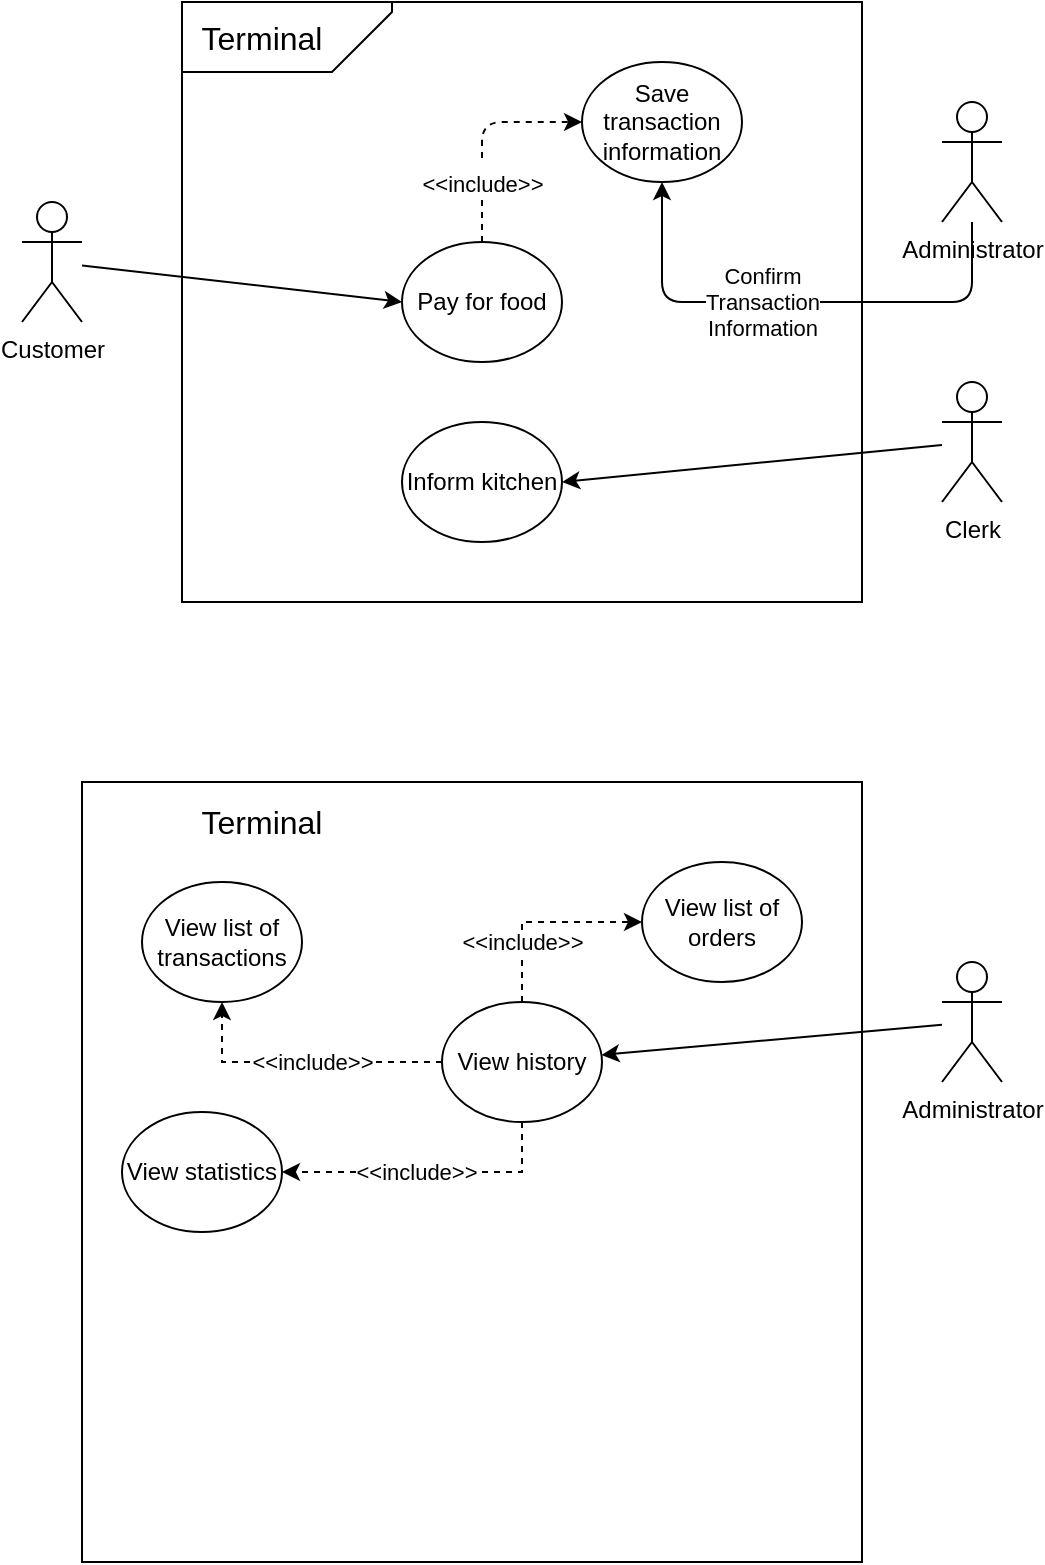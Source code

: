 <mxfile version="14.6.1" type="github">
  <diagram id="fI2FRLbe9Thx7USrb-zm" name="Page-1">
    <mxGraphModel dx="1062" dy="584" grid="1" gridSize="10" guides="1" tooltips="1" connect="1" arrows="1" fold="1" page="1" pageScale="1" pageWidth="850" pageHeight="1100" math="0" shadow="0">
      <root>
        <mxCell id="0" />
        <mxCell id="1" parent="0" />
        <mxCell id="z9ftaDmFX_MJndl0uFdB-8" value="" style="rounded=0;whiteSpace=wrap;html=1;" parent="1" vertex="1">
          <mxGeometry x="150" y="20" width="340" height="300" as="geometry" />
        </mxCell>
        <mxCell id="z9ftaDmFX_MJndl0uFdB-9" style="rounded=1;orthogonalLoop=1;jettySize=auto;html=1;entryX=0;entryY=0.5;entryDx=0;entryDy=0;" parent="1" source="z9ftaDmFX_MJndl0uFdB-10" target="z9ftaDmFX_MJndl0uFdB-11" edge="1">
          <mxGeometry relative="1" as="geometry" />
        </mxCell>
        <mxCell id="z9ftaDmFX_MJndl0uFdB-10" value="Customer" style="shape=umlActor;verticalLabelPosition=bottom;verticalAlign=top;html=1;outlineConnect=0;" parent="1" vertex="1">
          <mxGeometry x="70" y="120" width="30" height="60" as="geometry" />
        </mxCell>
        <mxCell id="z9ftaDmFX_MJndl0uFdB-18" value="&lt;font style=&quot;font-size: 11px&quot;&gt;&amp;lt;&amp;lt;include&amp;gt;&amp;gt;&lt;/font&gt;" style="edgeStyle=orthogonalEdgeStyle;rounded=1;orthogonalLoop=1;jettySize=auto;html=1;exitX=0.5;exitY=0;exitDx=0;exitDy=0;entryX=0;entryY=0.5;entryDx=0;entryDy=0;fontSize=16;dashed=1;" parent="1" source="z9ftaDmFX_MJndl0uFdB-11" target="z9ftaDmFX_MJndl0uFdB-16" edge="1">
          <mxGeometry x="-0.429" relative="1" as="geometry">
            <mxPoint as="offset" />
          </mxGeometry>
        </mxCell>
        <mxCell id="z9ftaDmFX_MJndl0uFdB-11" value="Pay for food" style="ellipse;whiteSpace=wrap;html=1;" parent="1" vertex="1">
          <mxGeometry x="260" y="140" width="80" height="60" as="geometry" />
        </mxCell>
        <mxCell id="z9ftaDmFX_MJndl0uFdB-14" style="rounded=1;orthogonalLoop=1;jettySize=auto;html=1;entryX=0.5;entryY=1;entryDx=0;entryDy=0;edgeStyle=elbowEdgeStyle;" parent="1" source="z9ftaDmFX_MJndl0uFdB-12" target="z9ftaDmFX_MJndl0uFdB-16" edge="1">
          <mxGeometry relative="1" as="geometry">
            <mxPoint x="440" y="140" as="targetPoint" />
            <Array as="points">
              <mxPoint x="470" y="170" />
            </Array>
          </mxGeometry>
        </mxCell>
        <mxCell id="ugJsPAuL-UzY0XyQehgj-15" value="Confirm&lt;br&gt;Transaction&lt;br&gt;Information" style="edgeLabel;html=1;align=center;verticalAlign=middle;resizable=0;points=[];" vertex="1" connectable="0" parent="z9ftaDmFX_MJndl0uFdB-14">
          <mxGeometry x="0.297" y="-1" relative="1" as="geometry">
            <mxPoint x="20" y="1" as="offset" />
          </mxGeometry>
        </mxCell>
        <mxCell id="z9ftaDmFX_MJndl0uFdB-20" style="edgeStyle=none;rounded=1;orthogonalLoop=1;jettySize=auto;html=1;entryX=1;entryY=0.5;entryDx=0;entryDy=0;fontSize=16;" parent="1" source="ugJsPAuL-UzY0XyQehgj-14" target="z9ftaDmFX_MJndl0uFdB-19" edge="1">
          <mxGeometry relative="1" as="geometry">
            <mxPoint x="520" y="230" as="sourcePoint" />
          </mxGeometry>
        </mxCell>
        <mxCell id="z9ftaDmFX_MJndl0uFdB-12" value="Administrator" style="shape=umlActor;verticalLabelPosition=bottom;verticalAlign=top;html=1;outlineConnect=0;" parent="1" vertex="1">
          <mxGeometry x="530" y="70" width="30" height="60" as="geometry" />
        </mxCell>
        <mxCell id="z9ftaDmFX_MJndl0uFdB-16" value="Save transaction information" style="ellipse;whiteSpace=wrap;html=1;" parent="1" vertex="1">
          <mxGeometry x="350" y="50" width="80" height="60" as="geometry" />
        </mxCell>
        <mxCell id="z9ftaDmFX_MJndl0uFdB-17" style="edgeStyle=none;rounded=1;orthogonalLoop=1;jettySize=auto;html=1;exitX=0.5;exitY=1;exitDx=0;exitDy=0;fontSize=16;" parent="1" source="z9ftaDmFX_MJndl0uFdB-16" target="z9ftaDmFX_MJndl0uFdB-16" edge="1">
          <mxGeometry relative="1" as="geometry" />
        </mxCell>
        <mxCell id="z9ftaDmFX_MJndl0uFdB-19" value="Inform kitchen" style="ellipse;whiteSpace=wrap;html=1;" parent="1" vertex="1">
          <mxGeometry x="260" y="230" width="80" height="60" as="geometry" />
        </mxCell>
        <mxCell id="ugJsPAuL-UzY0XyQehgj-1" value="" style="rounded=0;whiteSpace=wrap;html=1;" vertex="1" parent="1">
          <mxGeometry x="100" y="410" width="390" height="390" as="geometry" />
        </mxCell>
        <mxCell id="ugJsPAuL-UzY0XyQehgj-27" style="edgeStyle=none;rounded=0;orthogonalLoop=1;jettySize=auto;html=1;" edge="1" parent="1" source="ugJsPAuL-UzY0XyQehgj-8" target="ugJsPAuL-UzY0XyQehgj-26">
          <mxGeometry relative="1" as="geometry" />
        </mxCell>
        <mxCell id="ugJsPAuL-UzY0XyQehgj-8" value="Administrator" style="shape=umlActor;verticalLabelPosition=bottom;verticalAlign=top;html=1;outlineConnect=0;" vertex="1" parent="1">
          <mxGeometry x="530" y="500" width="30" height="60" as="geometry" />
        </mxCell>
        <mxCell id="ugJsPAuL-UzY0XyQehgj-10" value="Terminal" style="text;html=1;strokeColor=none;fillColor=none;align=center;verticalAlign=middle;whiteSpace=wrap;rounded=0;fontSize=16;" vertex="1" parent="1">
          <mxGeometry x="160" y="420" width="60" height="20" as="geometry" />
        </mxCell>
        <mxCell id="ugJsPAuL-UzY0XyQehgj-12" style="edgeStyle=none;rounded=1;orthogonalLoop=1;jettySize=auto;html=1;exitX=0.5;exitY=1;exitDx=0;exitDy=0;fontSize=16;" edge="1" parent="1">
          <mxGeometry relative="1" as="geometry">
            <mxPoint x="270" y="510" as="sourcePoint" />
            <mxPoint x="270" y="510" as="targetPoint" />
          </mxGeometry>
        </mxCell>
        <mxCell id="ugJsPAuL-UzY0XyQehgj-14" value="Clerk" style="shape=umlActor;verticalLabelPosition=bottom;verticalAlign=top;html=1;outlineConnect=0;" vertex="1" parent="1">
          <mxGeometry x="530" y="210" width="30" height="60" as="geometry" />
        </mxCell>
        <mxCell id="ugJsPAuL-UzY0XyQehgj-17" value="" style="shape=card;whiteSpace=wrap;html=1;rotation=-90;flipH=0;flipV=1;" vertex="1" parent="1">
          <mxGeometry x="185" y="-15" width="35" height="105" as="geometry" />
        </mxCell>
        <mxCell id="ugJsPAuL-UzY0XyQehgj-18" value="Terminal" style="text;html=1;strokeColor=none;fillColor=none;align=center;verticalAlign=middle;whiteSpace=wrap;rounded=0;fontSize=16;" vertex="1" parent="1">
          <mxGeometry x="160" y="27.5" width="60" height="20" as="geometry" />
        </mxCell>
        <mxCell id="ugJsPAuL-UzY0XyQehgj-19" value="View list of transactions" style="ellipse;whiteSpace=wrap;html=1;" vertex="1" parent="1">
          <mxGeometry x="130" y="460" width="80" height="60" as="geometry" />
        </mxCell>
        <mxCell id="ugJsPAuL-UzY0XyQehgj-20" value="View list of orders" style="ellipse;whiteSpace=wrap;html=1;" vertex="1" parent="1">
          <mxGeometry x="380" y="450" width="80" height="60" as="geometry" />
        </mxCell>
        <mxCell id="ugJsPAuL-UzY0XyQehgj-21" value="View statistics" style="ellipse;whiteSpace=wrap;html=1;" vertex="1" parent="1">
          <mxGeometry x="120" y="575" width="80" height="60" as="geometry" />
        </mxCell>
        <mxCell id="ugJsPAuL-UzY0XyQehgj-28" value="&amp;lt;&amp;lt;include&amp;gt;&amp;gt;" style="edgeStyle=none;rounded=0;orthogonalLoop=1;jettySize=auto;html=1;exitX=0;exitY=0.5;exitDx=0;exitDy=0;dashed=1;" edge="1" parent="1" source="ugJsPAuL-UzY0XyQehgj-26" target="ugJsPAuL-UzY0XyQehgj-19">
          <mxGeometry x="-0.066" relative="1" as="geometry">
            <Array as="points">
              <mxPoint x="170" y="550" />
            </Array>
            <mxPoint as="offset" />
          </mxGeometry>
        </mxCell>
        <mxCell id="ugJsPAuL-UzY0XyQehgj-29" value="&amp;lt;&amp;lt;include&amp;gt;&amp;gt;" style="edgeStyle=none;rounded=0;orthogonalLoop=1;jettySize=auto;html=1;exitX=0.5;exitY=1;exitDx=0;exitDy=0;dashed=1;" edge="1" parent="1" source="ugJsPAuL-UzY0XyQehgj-26" target="ugJsPAuL-UzY0XyQehgj-21">
          <mxGeometry x="0.073" relative="1" as="geometry">
            <Array as="points">
              <mxPoint x="320" y="605" />
            </Array>
            <mxPoint as="offset" />
          </mxGeometry>
        </mxCell>
        <mxCell id="ugJsPAuL-UzY0XyQehgj-26" value="View history" style="ellipse;whiteSpace=wrap;html=1;" vertex="1" parent="1">
          <mxGeometry x="280" y="520" width="80" height="60" as="geometry" />
        </mxCell>
        <mxCell id="ugJsPAuL-UzY0XyQehgj-31" value="&amp;lt;&amp;lt;include&amp;gt;&amp;gt;" style="edgeStyle=none;rounded=0;orthogonalLoop=1;jettySize=auto;html=1;exitX=0.5;exitY=0;exitDx=0;exitDy=0;dashed=1;" edge="1" parent="1" source="ugJsPAuL-UzY0XyQehgj-26" target="ugJsPAuL-UzY0XyQehgj-20">
          <mxGeometry x="-0.4" relative="1" as="geometry">
            <mxPoint x="301.716" y="538.787" as="sourcePoint" />
            <mxPoint x="252.5" y="500" as="targetPoint" />
            <Array as="points">
              <mxPoint x="320" y="480" />
            </Array>
            <mxPoint as="offset" />
          </mxGeometry>
        </mxCell>
      </root>
    </mxGraphModel>
  </diagram>
</mxfile>
